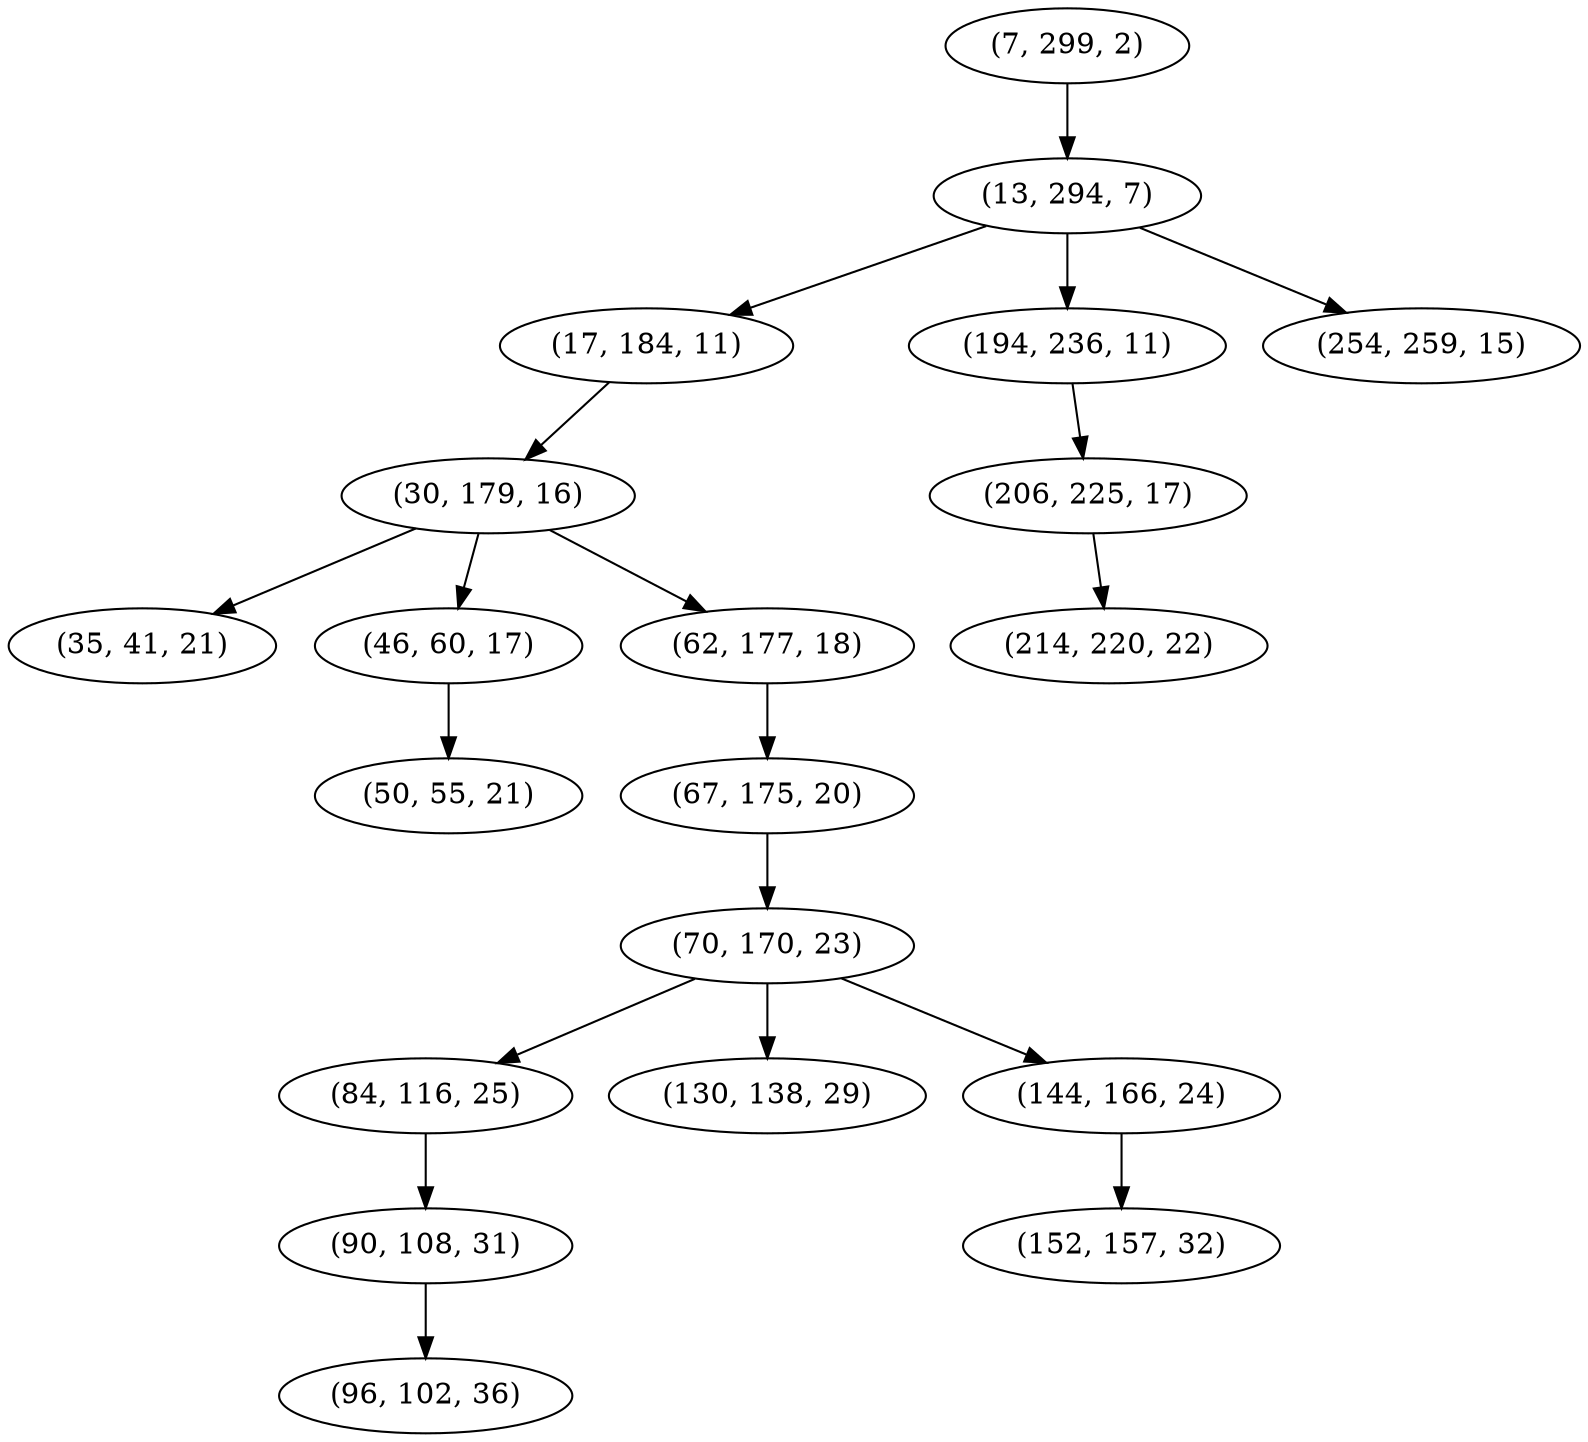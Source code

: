 digraph tree {
    "(7, 299, 2)";
    "(13, 294, 7)";
    "(17, 184, 11)";
    "(30, 179, 16)";
    "(35, 41, 21)";
    "(46, 60, 17)";
    "(50, 55, 21)";
    "(62, 177, 18)";
    "(67, 175, 20)";
    "(70, 170, 23)";
    "(84, 116, 25)";
    "(90, 108, 31)";
    "(96, 102, 36)";
    "(130, 138, 29)";
    "(144, 166, 24)";
    "(152, 157, 32)";
    "(194, 236, 11)";
    "(206, 225, 17)";
    "(214, 220, 22)";
    "(254, 259, 15)";
    "(7, 299, 2)" -> "(13, 294, 7)";
    "(13, 294, 7)" -> "(17, 184, 11)";
    "(13, 294, 7)" -> "(194, 236, 11)";
    "(13, 294, 7)" -> "(254, 259, 15)";
    "(17, 184, 11)" -> "(30, 179, 16)";
    "(30, 179, 16)" -> "(35, 41, 21)";
    "(30, 179, 16)" -> "(46, 60, 17)";
    "(30, 179, 16)" -> "(62, 177, 18)";
    "(46, 60, 17)" -> "(50, 55, 21)";
    "(62, 177, 18)" -> "(67, 175, 20)";
    "(67, 175, 20)" -> "(70, 170, 23)";
    "(70, 170, 23)" -> "(84, 116, 25)";
    "(70, 170, 23)" -> "(130, 138, 29)";
    "(70, 170, 23)" -> "(144, 166, 24)";
    "(84, 116, 25)" -> "(90, 108, 31)";
    "(90, 108, 31)" -> "(96, 102, 36)";
    "(144, 166, 24)" -> "(152, 157, 32)";
    "(194, 236, 11)" -> "(206, 225, 17)";
    "(206, 225, 17)" -> "(214, 220, 22)";
}
